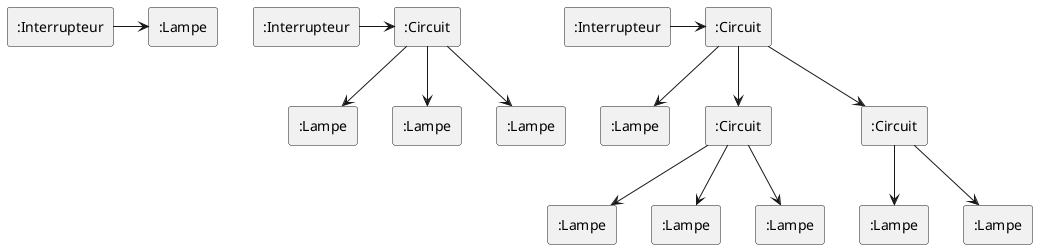 @startuml
skinparam linestyle ortho
rectangle ":Interrupteur" as i1
rectangle ":Interrupteur" as i2
rectangle ":Interrupteur" as i3

rectangle ":Lampe" as l1

rectangle ":Lampe" as l2
rectangle ":Lampe" as l3
rectangle ":Lampe" as l4

rectangle ":Lampe" as l5
rectangle ":Lampe" as l6
rectangle ":Lampe" as l7
rectangle ":Lampe" as l8
rectangle ":Lampe" as l9
rectangle ":Lampe" as l10

rectangle ":Circuit" as c1

rectangle ":Circuit" as c2
rectangle ":Circuit" as c3
rectangle ":Circuit" as c4

 i1 -> l1

i2 -> c1
c1 --> l2
c1 --> l3
c1 --> l4


c3 --> l5
c3 --> l6
c3 --> l7

c4 --> l8
c4 --> l9

c2 --> c3
c2 --> c4
c2 --> l10

i3 -> c2

@enduml